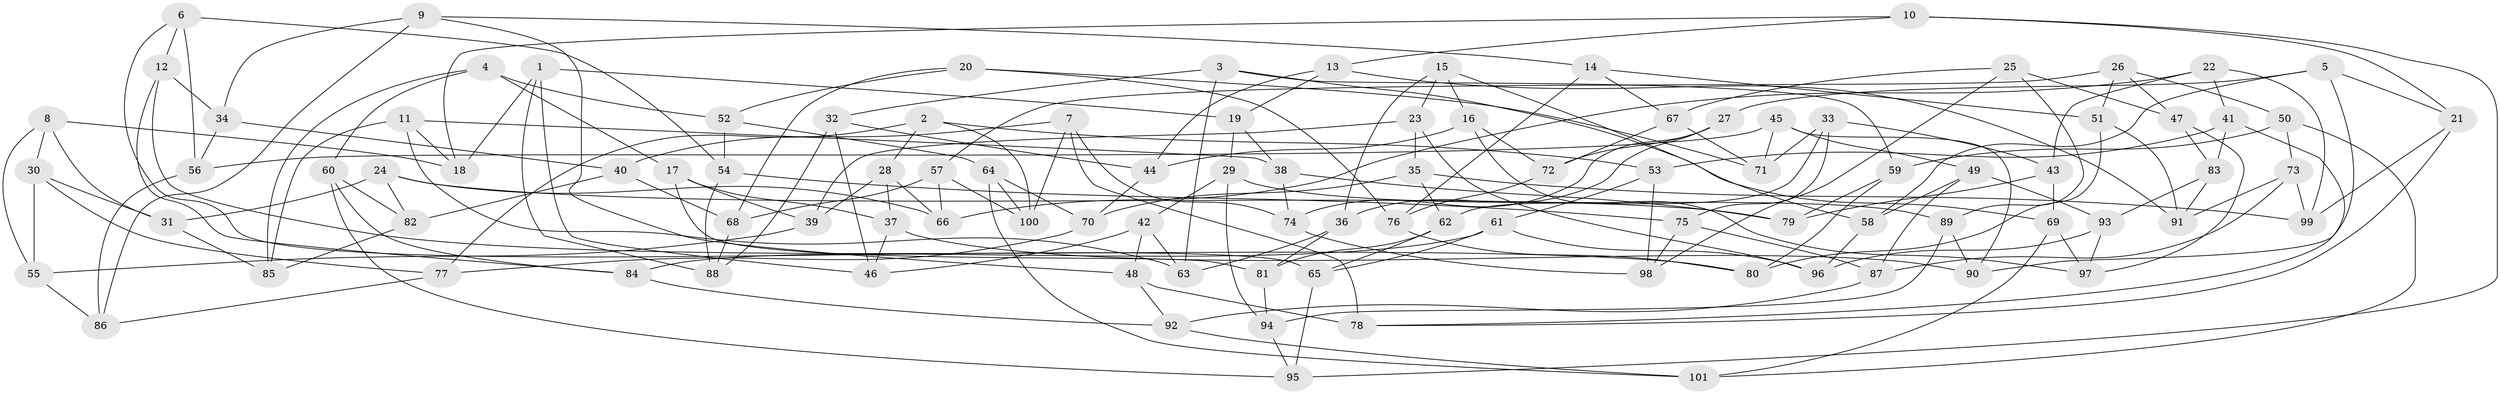 // Generated by graph-tools (version 1.1) at 2025/50/03/09/25 03:50:43]
// undirected, 101 vertices, 202 edges
graph export_dot {
graph [start="1"]
  node [color=gray90,style=filled];
  1;
  2;
  3;
  4;
  5;
  6;
  7;
  8;
  9;
  10;
  11;
  12;
  13;
  14;
  15;
  16;
  17;
  18;
  19;
  20;
  21;
  22;
  23;
  24;
  25;
  26;
  27;
  28;
  29;
  30;
  31;
  32;
  33;
  34;
  35;
  36;
  37;
  38;
  39;
  40;
  41;
  42;
  43;
  44;
  45;
  46;
  47;
  48;
  49;
  50;
  51;
  52;
  53;
  54;
  55;
  56;
  57;
  58;
  59;
  60;
  61;
  62;
  63;
  64;
  65;
  66;
  67;
  68;
  69;
  70;
  71;
  72;
  73;
  74;
  75;
  76;
  77;
  78;
  79;
  80;
  81;
  82;
  83;
  84;
  85;
  86;
  87;
  88;
  89;
  90;
  91;
  92;
  93;
  94;
  95;
  96;
  97;
  98;
  99;
  100;
  101;
  1 -- 46;
  1 -- 19;
  1 -- 88;
  1 -- 18;
  2 -- 28;
  2 -- 100;
  2 -- 77;
  2 -- 53;
  3 -- 59;
  3 -- 69;
  3 -- 32;
  3 -- 63;
  4 -- 60;
  4 -- 85;
  4 -- 17;
  4 -- 52;
  5 -- 27;
  5 -- 90;
  5 -- 21;
  5 -- 58;
  6 -- 12;
  6 -- 54;
  6 -- 56;
  6 -- 65;
  7 -- 74;
  7 -- 40;
  7 -- 100;
  7 -- 78;
  8 -- 31;
  8 -- 55;
  8 -- 18;
  8 -- 30;
  9 -- 48;
  9 -- 86;
  9 -- 34;
  9 -- 14;
  10 -- 21;
  10 -- 13;
  10 -- 18;
  10 -- 95;
  11 -- 63;
  11 -- 85;
  11 -- 38;
  11 -- 18;
  12 -- 84;
  12 -- 34;
  12 -- 80;
  13 -- 44;
  13 -- 19;
  13 -- 91;
  14 -- 67;
  14 -- 76;
  14 -- 51;
  15 -- 58;
  15 -- 36;
  15 -- 23;
  15 -- 16;
  16 -- 97;
  16 -- 72;
  16 -- 44;
  17 -- 81;
  17 -- 39;
  17 -- 37;
  19 -- 38;
  19 -- 29;
  20 -- 71;
  20 -- 76;
  20 -- 52;
  20 -- 68;
  21 -- 78;
  21 -- 99;
  22 -- 43;
  22 -- 66;
  22 -- 99;
  22 -- 41;
  23 -- 35;
  23 -- 96;
  23 -- 39;
  24 -- 79;
  24 -- 66;
  24 -- 82;
  24 -- 31;
  25 -- 47;
  25 -- 89;
  25 -- 98;
  25 -- 67;
  26 -- 51;
  26 -- 57;
  26 -- 47;
  26 -- 50;
  27 -- 72;
  27 -- 36;
  27 -- 74;
  28 -- 37;
  28 -- 66;
  28 -- 39;
  29 -- 94;
  29 -- 89;
  29 -- 42;
  30 -- 31;
  30 -- 55;
  30 -- 77;
  31 -- 85;
  32 -- 44;
  32 -- 46;
  32 -- 88;
  33 -- 71;
  33 -- 43;
  33 -- 75;
  33 -- 62;
  34 -- 56;
  34 -- 40;
  35 -- 70;
  35 -- 99;
  35 -- 62;
  36 -- 63;
  36 -- 81;
  37 -- 46;
  37 -- 90;
  38 -- 79;
  38 -- 74;
  39 -- 55;
  40 -- 68;
  40 -- 82;
  41 -- 83;
  41 -- 53;
  41 -- 78;
  42 -- 48;
  42 -- 46;
  42 -- 63;
  43 -- 79;
  43 -- 69;
  44 -- 70;
  45 -- 56;
  45 -- 71;
  45 -- 49;
  45 -- 90;
  47 -- 97;
  47 -- 83;
  48 -- 78;
  48 -- 92;
  49 -- 58;
  49 -- 93;
  49 -- 87;
  50 -- 101;
  50 -- 59;
  50 -- 73;
  51 -- 91;
  51 -- 80;
  52 -- 64;
  52 -- 54;
  53 -- 98;
  53 -- 61;
  54 -- 75;
  54 -- 88;
  55 -- 86;
  56 -- 86;
  57 -- 68;
  57 -- 100;
  57 -- 66;
  58 -- 96;
  59 -- 80;
  59 -- 79;
  60 -- 84;
  60 -- 82;
  60 -- 95;
  61 -- 84;
  61 -- 65;
  61 -- 96;
  62 -- 81;
  62 -- 65;
  64 -- 100;
  64 -- 101;
  64 -- 70;
  65 -- 95;
  67 -- 72;
  67 -- 71;
  68 -- 88;
  69 -- 97;
  69 -- 101;
  70 -- 77;
  72 -- 76;
  73 -- 87;
  73 -- 91;
  73 -- 99;
  74 -- 98;
  75 -- 98;
  75 -- 87;
  76 -- 80;
  77 -- 86;
  81 -- 94;
  82 -- 85;
  83 -- 93;
  83 -- 91;
  84 -- 92;
  87 -- 92;
  89 -- 90;
  89 -- 94;
  92 -- 101;
  93 -- 96;
  93 -- 97;
  94 -- 95;
}
